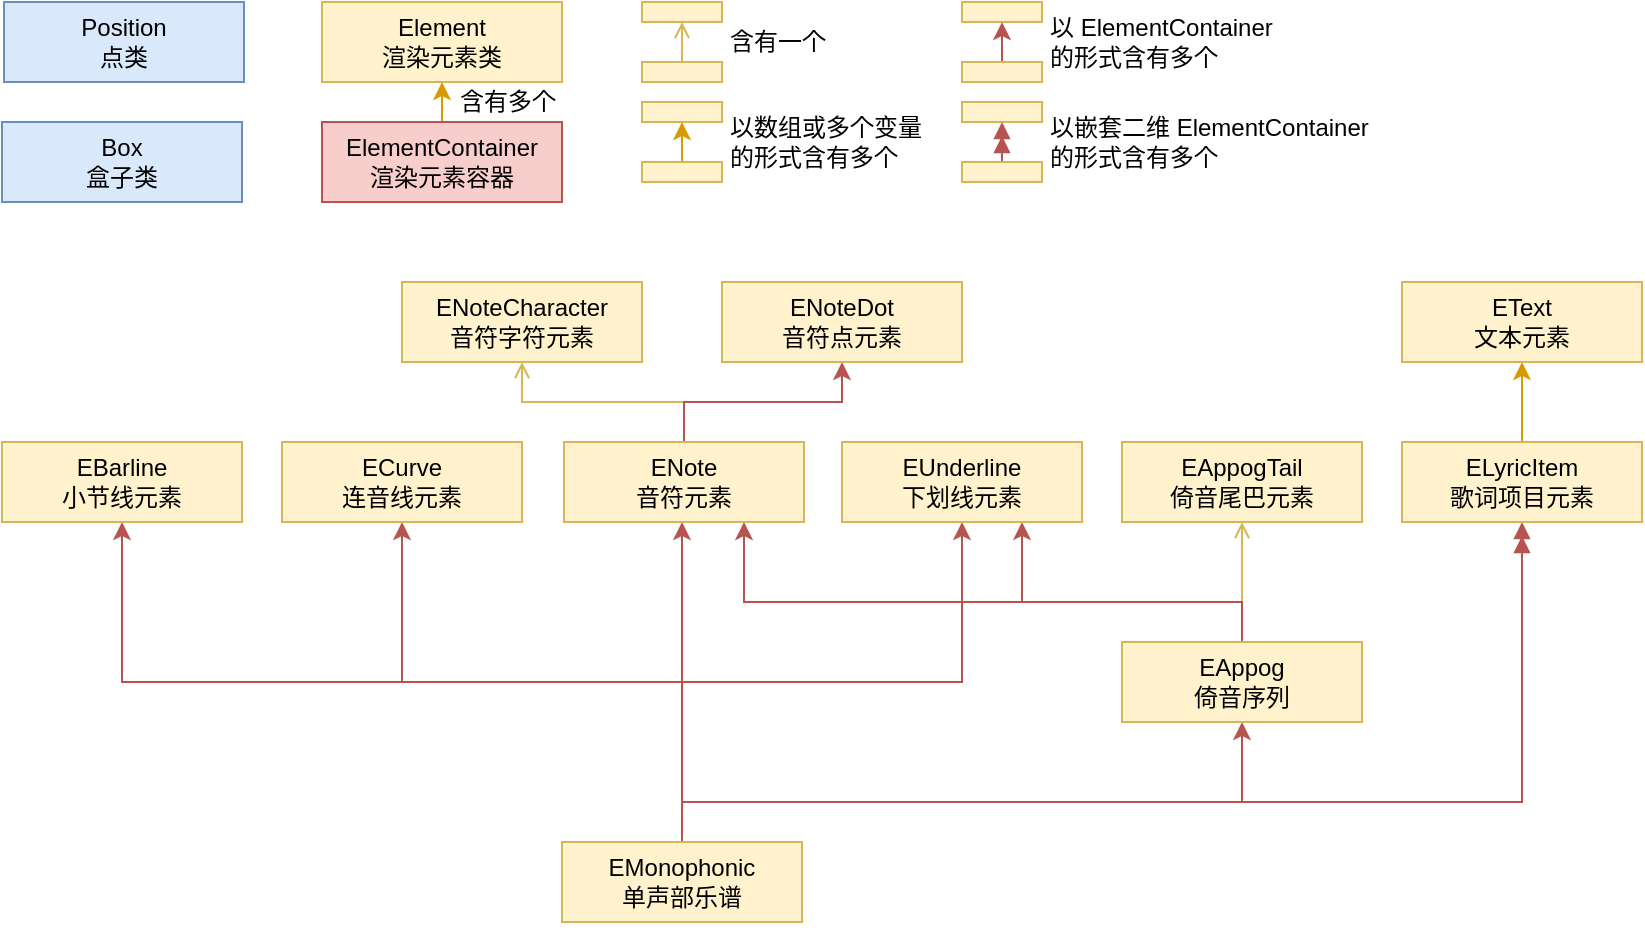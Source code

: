 <mxfile version="22.0.3" type="device">
  <diagram name="第 1 页" id="pq7VFshpqVYQf46anXJH">
    <mxGraphModel dx="989" dy="577" grid="1" gridSize="10" guides="1" tooltips="1" connect="1" arrows="1" fold="1" page="1" pageScale="1" pageWidth="827" pageHeight="1169" math="0" shadow="0">
      <root>
        <mxCell id="0" />
        <mxCell id="1" parent="0" />
        <mxCell id="dZIbzJy0rgBnNaePtF7X-1" value="Position&lt;br&gt;点类" style="rounded=0;whiteSpace=wrap;html=1;fillColor=#dae8fc;strokeColor=#6c8ebf;" parent="1" vertex="1">
          <mxGeometry x="41" y="460" width="120" height="40" as="geometry" />
        </mxCell>
        <mxCell id="dZIbzJy0rgBnNaePtF7X-2" value="Box&lt;br&gt;盒子类" style="rounded=0;whiteSpace=wrap;html=1;fillColor=#dae8fc;strokeColor=#6c8ebf;" parent="1" vertex="1">
          <mxGeometry x="40" y="520" width="120" height="40" as="geometry" />
        </mxCell>
        <mxCell id="dZIbzJy0rgBnNaePtF7X-3" value="Element&lt;br&gt;渲染元素类" style="rounded=0;whiteSpace=wrap;html=1;fillColor=#fff2cc;strokeColor=#d6b656;" parent="1" vertex="1">
          <mxGeometry x="200" y="460" width="120" height="40" as="geometry" />
        </mxCell>
        <mxCell id="dZIbzJy0rgBnNaePtF7X-7" style="edgeStyle=orthogonalEdgeStyle;rounded=0;orthogonalLoop=1;jettySize=auto;html=1;fillColor=#ffe6cc;strokeColor=#d79b00;" parent="1" source="dZIbzJy0rgBnNaePtF7X-4" target="dZIbzJy0rgBnNaePtF7X-3" edge="1">
          <mxGeometry relative="1" as="geometry">
            <Array as="points">
              <mxPoint x="260" y="500" />
              <mxPoint x="260" y="500" />
            </Array>
          </mxGeometry>
        </mxCell>
        <mxCell id="dZIbzJy0rgBnNaePtF7X-4" value="ElementContainer&lt;br&gt;渲染元素容器" style="rounded=0;whiteSpace=wrap;html=1;fillColor=#f8cecc;strokeColor=#b85450;" parent="1" vertex="1">
          <mxGeometry x="200" y="520" width="120" height="40" as="geometry" />
        </mxCell>
        <mxCell id="dZIbzJy0rgBnNaePtF7X-18" style="edgeStyle=orthogonalEdgeStyle;rounded=0;orthogonalLoop=1;jettySize=auto;html=1;fillColor=#f8cecc;strokeColor=#b85450;" parent="1" source="dZIbzJy0rgBnNaePtF7X-8" target="dZIbzJy0rgBnNaePtF7X-15" edge="1">
          <mxGeometry relative="1" as="geometry">
            <Array as="points">
              <mxPoint x="380" y="860" />
              <mxPoint x="660" y="860" />
            </Array>
          </mxGeometry>
        </mxCell>
        <mxCell id="dZIbzJy0rgBnNaePtF7X-28" style="edgeStyle=orthogonalEdgeStyle;rounded=0;orthogonalLoop=1;jettySize=auto;html=1;fillColor=#f8cecc;strokeColor=#b85450;" parent="1" source="dZIbzJy0rgBnNaePtF7X-8" edge="1" target="dZIbzJy0rgBnNaePtF7X-25">
          <mxGeometry relative="1" as="geometry">
            <mxPoint x="520" y="730" as="targetPoint" />
            <Array as="points">
              <mxPoint x="380" y="800" />
              <mxPoint x="520" y="800" />
            </Array>
          </mxGeometry>
        </mxCell>
        <mxCell id="dZIbzJy0rgBnNaePtF7X-29" style="edgeStyle=orthogonalEdgeStyle;rounded=0;orthogonalLoop=1;jettySize=auto;html=1;fillColor=#f8cecc;strokeColor=#b85450;" parent="1" source="dZIbzJy0rgBnNaePtF7X-8" target="dZIbzJy0rgBnNaePtF7X-20" edge="1">
          <mxGeometry relative="1" as="geometry">
            <Array as="points">
              <mxPoint x="380" y="790" />
              <mxPoint x="380" y="790" />
            </Array>
          </mxGeometry>
        </mxCell>
        <mxCell id="dZIbzJy0rgBnNaePtF7X-30" style="edgeStyle=orthogonalEdgeStyle;rounded=0;orthogonalLoop=1;jettySize=auto;html=1;fillColor=#f8cecc;strokeColor=#b85450;" parent="1" source="dZIbzJy0rgBnNaePtF7X-8" target="dZIbzJy0rgBnNaePtF7X-27" edge="1">
          <mxGeometry relative="1" as="geometry">
            <Array as="points">
              <mxPoint x="380" y="800" />
              <mxPoint x="100" y="800" />
            </Array>
          </mxGeometry>
        </mxCell>
        <mxCell id="dZIbzJy0rgBnNaePtF7X-36" style="edgeStyle=orthogonalEdgeStyle;rounded=0;orthogonalLoop=1;jettySize=auto;html=1;fillColor=#f8cecc;strokeColor=#b85450;" parent="1" source="dZIbzJy0rgBnNaePtF7X-8" target="dZIbzJy0rgBnNaePtF7X-26" edge="1">
          <mxGeometry relative="1" as="geometry">
            <Array as="points">
              <mxPoint x="380" y="800" />
              <mxPoint x="240" y="800" />
            </Array>
          </mxGeometry>
        </mxCell>
        <mxCell id="dZIbzJy0rgBnNaePtF7X-38" style="edgeStyle=orthogonalEdgeStyle;rounded=0;orthogonalLoop=1;jettySize=auto;html=1;fillColor=#f8cecc;strokeColor=#b85450;endArrow=doubleBlock;endFill=1;" parent="1" source="dZIbzJy0rgBnNaePtF7X-8" target="dZIbzJy0rgBnNaePtF7X-9" edge="1">
          <mxGeometry relative="1" as="geometry">
            <Array as="points">
              <mxPoint x="380" y="860" />
              <mxPoint x="800" y="860" />
            </Array>
          </mxGeometry>
        </mxCell>
        <mxCell id="dZIbzJy0rgBnNaePtF7X-8" value="EMonophonic&lt;br&gt;单声部乐谱" style="rounded=0;whiteSpace=wrap;html=1;fillColor=#fff2cc;strokeColor=#d6b656;" parent="1" vertex="1">
          <mxGeometry x="320" y="880" width="120" height="40" as="geometry" />
        </mxCell>
        <mxCell id="dZIbzJy0rgBnNaePtF7X-14" style="edgeStyle=orthogonalEdgeStyle;rounded=0;orthogonalLoop=1;jettySize=auto;html=1;fillColor=#ffe6cc;strokeColor=#d79b00;" parent="1" source="dZIbzJy0rgBnNaePtF7X-9" target="dZIbzJy0rgBnNaePtF7X-10" edge="1">
          <mxGeometry relative="1" as="geometry">
            <Array as="points">
              <mxPoint x="800" y="670" />
              <mxPoint x="800" y="670" />
            </Array>
          </mxGeometry>
        </mxCell>
        <mxCell id="dZIbzJy0rgBnNaePtF7X-9" value="ELyricItem&lt;br&gt;歌词项目元素" style="rounded=0;whiteSpace=wrap;html=1;fillColor=#fff2cc;strokeColor=#d6b656;" parent="1" vertex="1">
          <mxGeometry x="740" y="680" width="120" height="40" as="geometry" />
        </mxCell>
        <mxCell id="dZIbzJy0rgBnNaePtF7X-10" value="EText&lt;br&gt;文本元素" style="rounded=0;whiteSpace=wrap;html=1;fillColor=#fff2cc;strokeColor=#d6b656;" parent="1" vertex="1">
          <mxGeometry x="740" y="600" width="120" height="40" as="geometry" />
        </mxCell>
        <mxCell id="dZIbzJy0rgBnNaePtF7X-33" style="edgeStyle=orthogonalEdgeStyle;rounded=0;orthogonalLoop=1;jettySize=auto;html=1;fillColor=#fff2cc;strokeColor=#d6b656;endArrow=open;endFill=0;" parent="1" source="dZIbzJy0rgBnNaePtF7X-15" target="dZIbzJy0rgBnNaePtF7X-32" edge="1">
          <mxGeometry relative="1" as="geometry">
            <Array as="points">
              <mxPoint x="660" y="740" />
              <mxPoint x="660" y="740" />
            </Array>
          </mxGeometry>
        </mxCell>
        <mxCell id="dZIbzJy0rgBnNaePtF7X-34" style="edgeStyle=orthogonalEdgeStyle;rounded=0;orthogonalLoop=1;jettySize=auto;html=1;entryX=0.75;entryY=1;entryDx=0;entryDy=0;fillColor=#f8cecc;strokeColor=#b85450;" parent="1" source="dZIbzJy0rgBnNaePtF7X-15" target="dZIbzJy0rgBnNaePtF7X-20" edge="1">
          <mxGeometry relative="1" as="geometry">
            <Array as="points">
              <mxPoint x="660" y="760" />
              <mxPoint x="411" y="760" />
            </Array>
          </mxGeometry>
        </mxCell>
        <mxCell id="dZIbzJy0rgBnNaePtF7X-35" style="edgeStyle=orthogonalEdgeStyle;rounded=0;orthogonalLoop=1;jettySize=auto;html=1;entryX=0.75;entryY=1;entryDx=0;entryDy=0;fillColor=#f8cecc;strokeColor=#b85450;" parent="1" source="dZIbzJy0rgBnNaePtF7X-15" target="dZIbzJy0rgBnNaePtF7X-25" edge="1">
          <mxGeometry relative="1" as="geometry">
            <Array as="points">
              <mxPoint x="660" y="760" />
              <mxPoint x="550" y="760" />
            </Array>
          </mxGeometry>
        </mxCell>
        <mxCell id="dZIbzJy0rgBnNaePtF7X-15" value="EAppog&lt;br&gt;倚音序列" style="rounded=0;whiteSpace=wrap;html=1;fillColor=#fff2cc;strokeColor=#d6b656;" parent="1" vertex="1">
          <mxGeometry x="600" y="780" width="120" height="40" as="geometry" />
        </mxCell>
        <mxCell id="dZIbzJy0rgBnNaePtF7X-17" style="edgeStyle=orthogonalEdgeStyle;rounded=0;orthogonalLoop=1;jettySize=auto;html=1;exitX=0.5;exitY=1;exitDx=0;exitDy=0;" parent="1" source="dZIbzJy0rgBnNaePtF7X-8" target="dZIbzJy0rgBnNaePtF7X-8" edge="1">
          <mxGeometry relative="1" as="geometry" />
        </mxCell>
        <mxCell id="dZIbzJy0rgBnNaePtF7X-23" style="edgeStyle=orthogonalEdgeStyle;rounded=0;orthogonalLoop=1;jettySize=auto;html=1;fillColor=#fff2cc;strokeColor=#d6b656;endArrow=open;endFill=0;" parent="1" source="dZIbzJy0rgBnNaePtF7X-20" target="dZIbzJy0rgBnNaePtF7X-22" edge="1">
          <mxGeometry relative="1" as="geometry">
            <Array as="points">
              <mxPoint x="381" y="660" />
              <mxPoint x="300" y="660" />
            </Array>
          </mxGeometry>
        </mxCell>
        <mxCell id="dZIbzJy0rgBnNaePtF7X-24" style="edgeStyle=orthogonalEdgeStyle;rounded=0;orthogonalLoop=1;jettySize=auto;html=1;fillColor=#f8cecc;strokeColor=#b85450;" parent="1" source="dZIbzJy0rgBnNaePtF7X-20" target="dZIbzJy0rgBnNaePtF7X-21" edge="1">
          <mxGeometry relative="1" as="geometry">
            <Array as="points">
              <mxPoint x="381" y="660" />
              <mxPoint x="460" y="660" />
            </Array>
          </mxGeometry>
        </mxCell>
        <mxCell id="dZIbzJy0rgBnNaePtF7X-20" value="ENote&lt;br&gt;音符元素" style="rounded=0;whiteSpace=wrap;html=1;fillColor=#fff2cc;strokeColor=#d6b656;" parent="1" vertex="1">
          <mxGeometry x="321" y="680" width="120" height="40" as="geometry" />
        </mxCell>
        <mxCell id="dZIbzJy0rgBnNaePtF7X-21" value="ENoteDot&lt;br&gt;音符点元素" style="rounded=0;whiteSpace=wrap;html=1;fillColor=#fff2cc;strokeColor=#d6b656;" parent="1" vertex="1">
          <mxGeometry x="400" y="600" width="120" height="40" as="geometry" />
        </mxCell>
        <mxCell id="dZIbzJy0rgBnNaePtF7X-22" value="ENoteCharacter&lt;br&gt;音符字符元素" style="rounded=0;whiteSpace=wrap;html=1;fillColor=#fff2cc;strokeColor=#d6b656;" parent="1" vertex="1">
          <mxGeometry x="240" y="600" width="120" height="40" as="geometry" />
        </mxCell>
        <mxCell id="dZIbzJy0rgBnNaePtF7X-25" value="EUnderline&lt;br&gt;下划线元素" style="rounded=0;whiteSpace=wrap;html=1;fillColor=#fff2cc;strokeColor=#d6b656;" parent="1" vertex="1">
          <mxGeometry x="460" y="680" width="120" height="40" as="geometry" />
        </mxCell>
        <mxCell id="dZIbzJy0rgBnNaePtF7X-26" value="ECurve&lt;br&gt;连音线元素" style="rounded=0;whiteSpace=wrap;html=1;fillColor=#fff2cc;strokeColor=#d6b656;" parent="1" vertex="1">
          <mxGeometry x="180" y="680" width="120" height="40" as="geometry" />
        </mxCell>
        <mxCell id="dZIbzJy0rgBnNaePtF7X-27" value="EBarline&lt;br&gt;小节线元素" style="rounded=0;whiteSpace=wrap;html=1;fillColor=#fff2cc;strokeColor=#d6b656;" parent="1" vertex="1">
          <mxGeometry x="40" y="680" width="120" height="40" as="geometry" />
        </mxCell>
        <mxCell id="dZIbzJy0rgBnNaePtF7X-32" value="EAppogTail&lt;br&gt;倚音尾巴元素" style="rounded=0;whiteSpace=wrap;html=1;fillColor=#fff2cc;strokeColor=#d6b656;" parent="1" vertex="1">
          <mxGeometry x="600" y="680" width="120" height="40" as="geometry" />
        </mxCell>
        <mxCell id="N3GNRhsNlXewQai63coo-2" value="" style="rounded=0;whiteSpace=wrap;html=1;fillColor=#fff2cc;strokeColor=#d6b656;" vertex="1" parent="1">
          <mxGeometry x="360" y="460" width="40" height="10" as="geometry" />
        </mxCell>
        <mxCell id="N3GNRhsNlXewQai63coo-3" style="edgeStyle=orthogonalEdgeStyle;rounded=0;orthogonalLoop=1;jettySize=auto;html=1;fillColor=#fff2cc;strokeColor=#d6b656;endArrow=open;endFill=0;" edge="1" parent="1" source="N3GNRhsNlXewQai63coo-4" target="N3GNRhsNlXewQai63coo-2">
          <mxGeometry relative="1" as="geometry">
            <Array as="points">
              <mxPoint x="380" y="480" />
              <mxPoint x="380" y="480" />
            </Array>
          </mxGeometry>
        </mxCell>
        <mxCell id="N3GNRhsNlXewQai63coo-4" value="" style="rounded=0;whiteSpace=wrap;html=1;fillColor=#fff2cc;strokeColor=#d6b656;" vertex="1" parent="1">
          <mxGeometry x="360" y="490" width="40" height="10" as="geometry" />
        </mxCell>
        <mxCell id="N3GNRhsNlXewQai63coo-6" value="含有一个" style="text;html=1;strokeColor=none;fillColor=none;align=left;verticalAlign=middle;whiteSpace=wrap;rounded=0;" vertex="1" parent="1">
          <mxGeometry x="402" y="460" width="90" height="40" as="geometry" />
        </mxCell>
        <mxCell id="N3GNRhsNlXewQai63coo-8" value="" style="rounded=0;whiteSpace=wrap;html=1;fillColor=#fff2cc;strokeColor=#d6b656;" vertex="1" parent="1">
          <mxGeometry x="360" y="510" width="40" height="10" as="geometry" />
        </mxCell>
        <mxCell id="N3GNRhsNlXewQai63coo-9" style="edgeStyle=orthogonalEdgeStyle;rounded=0;orthogonalLoop=1;jettySize=auto;html=1;fillColor=#ffe6cc;strokeColor=#d79b00;endArrow=classic;endFill=1;" edge="1" parent="1" source="N3GNRhsNlXewQai63coo-10" target="N3GNRhsNlXewQai63coo-8">
          <mxGeometry relative="1" as="geometry">
            <Array as="points">
              <mxPoint x="380" y="530" />
              <mxPoint x="380" y="530" />
            </Array>
          </mxGeometry>
        </mxCell>
        <mxCell id="N3GNRhsNlXewQai63coo-10" value="" style="rounded=0;whiteSpace=wrap;html=1;fillColor=#fff2cc;strokeColor=#d6b656;" vertex="1" parent="1">
          <mxGeometry x="360" y="540" width="40" height="10" as="geometry" />
        </mxCell>
        <mxCell id="N3GNRhsNlXewQai63coo-11" value="以数组或多个变量&lt;br&gt;的形式含有多个" style="text;html=1;strokeColor=none;fillColor=none;align=left;verticalAlign=middle;whiteSpace=wrap;rounded=0;" vertex="1" parent="1">
          <mxGeometry x="402" y="510" width="110" height="40" as="geometry" />
        </mxCell>
        <mxCell id="N3GNRhsNlXewQai63coo-12" value="" style="rounded=0;whiteSpace=wrap;html=1;fillColor=#fff2cc;strokeColor=#d6b656;" vertex="1" parent="1">
          <mxGeometry x="520" y="460" width="40" height="10" as="geometry" />
        </mxCell>
        <mxCell id="N3GNRhsNlXewQai63coo-13" style="edgeStyle=orthogonalEdgeStyle;rounded=0;orthogonalLoop=1;jettySize=auto;html=1;fillColor=#f8cecc;strokeColor=#b85450;endArrow=classic;endFill=1;" edge="1" parent="1" source="N3GNRhsNlXewQai63coo-14" target="N3GNRhsNlXewQai63coo-12">
          <mxGeometry relative="1" as="geometry">
            <Array as="points">
              <mxPoint x="540" y="480" />
              <mxPoint x="540" y="480" />
            </Array>
          </mxGeometry>
        </mxCell>
        <mxCell id="N3GNRhsNlXewQai63coo-14" value="" style="rounded=0;whiteSpace=wrap;html=1;fillColor=#fff2cc;strokeColor=#d6b656;" vertex="1" parent="1">
          <mxGeometry x="520" y="490" width="40" height="10" as="geometry" />
        </mxCell>
        <mxCell id="N3GNRhsNlXewQai63coo-15" value="以 ElementContainer&lt;br&gt;的形式含有多个" style="text;html=1;strokeColor=none;fillColor=none;align=left;verticalAlign=middle;whiteSpace=wrap;rounded=0;" vertex="1" parent="1">
          <mxGeometry x="562" y="460" width="130" height="40" as="geometry" />
        </mxCell>
        <mxCell id="N3GNRhsNlXewQai63coo-16" value="" style="rounded=0;whiteSpace=wrap;html=1;fillColor=#fff2cc;strokeColor=#d6b656;" vertex="1" parent="1">
          <mxGeometry x="520" y="510" width="40" height="10" as="geometry" />
        </mxCell>
        <mxCell id="N3GNRhsNlXewQai63coo-17" style="edgeStyle=orthogonalEdgeStyle;rounded=0;orthogonalLoop=1;jettySize=auto;html=1;fillColor=#f8cecc;strokeColor=#b85450;endArrow=doubleBlock;endFill=1;" edge="1" parent="1" source="N3GNRhsNlXewQai63coo-18" target="N3GNRhsNlXewQai63coo-16">
          <mxGeometry relative="1" as="geometry">
            <Array as="points">
              <mxPoint x="540" y="530" />
              <mxPoint x="540" y="530" />
            </Array>
          </mxGeometry>
        </mxCell>
        <mxCell id="N3GNRhsNlXewQai63coo-18" value="" style="rounded=0;whiteSpace=wrap;html=1;fillColor=#fff2cc;strokeColor=#d6b656;" vertex="1" parent="1">
          <mxGeometry x="520" y="540" width="40" height="10" as="geometry" />
        </mxCell>
        <mxCell id="N3GNRhsNlXewQai63coo-19" value="以嵌套二维 ElementContainer&lt;br&gt;的形式含有多个" style="text;html=1;strokeColor=none;fillColor=none;align=left;verticalAlign=middle;whiteSpace=wrap;rounded=0;" vertex="1" parent="1">
          <mxGeometry x="562" y="510" width="168" height="40" as="geometry" />
        </mxCell>
        <mxCell id="N3GNRhsNlXewQai63coo-20" value="含有多个" style="text;html=1;strokeColor=none;fillColor=none;align=left;verticalAlign=middle;whiteSpace=wrap;rounded=0;" vertex="1" parent="1">
          <mxGeometry x="267" y="490" width="73" height="40" as="geometry" />
        </mxCell>
      </root>
    </mxGraphModel>
  </diagram>
</mxfile>
